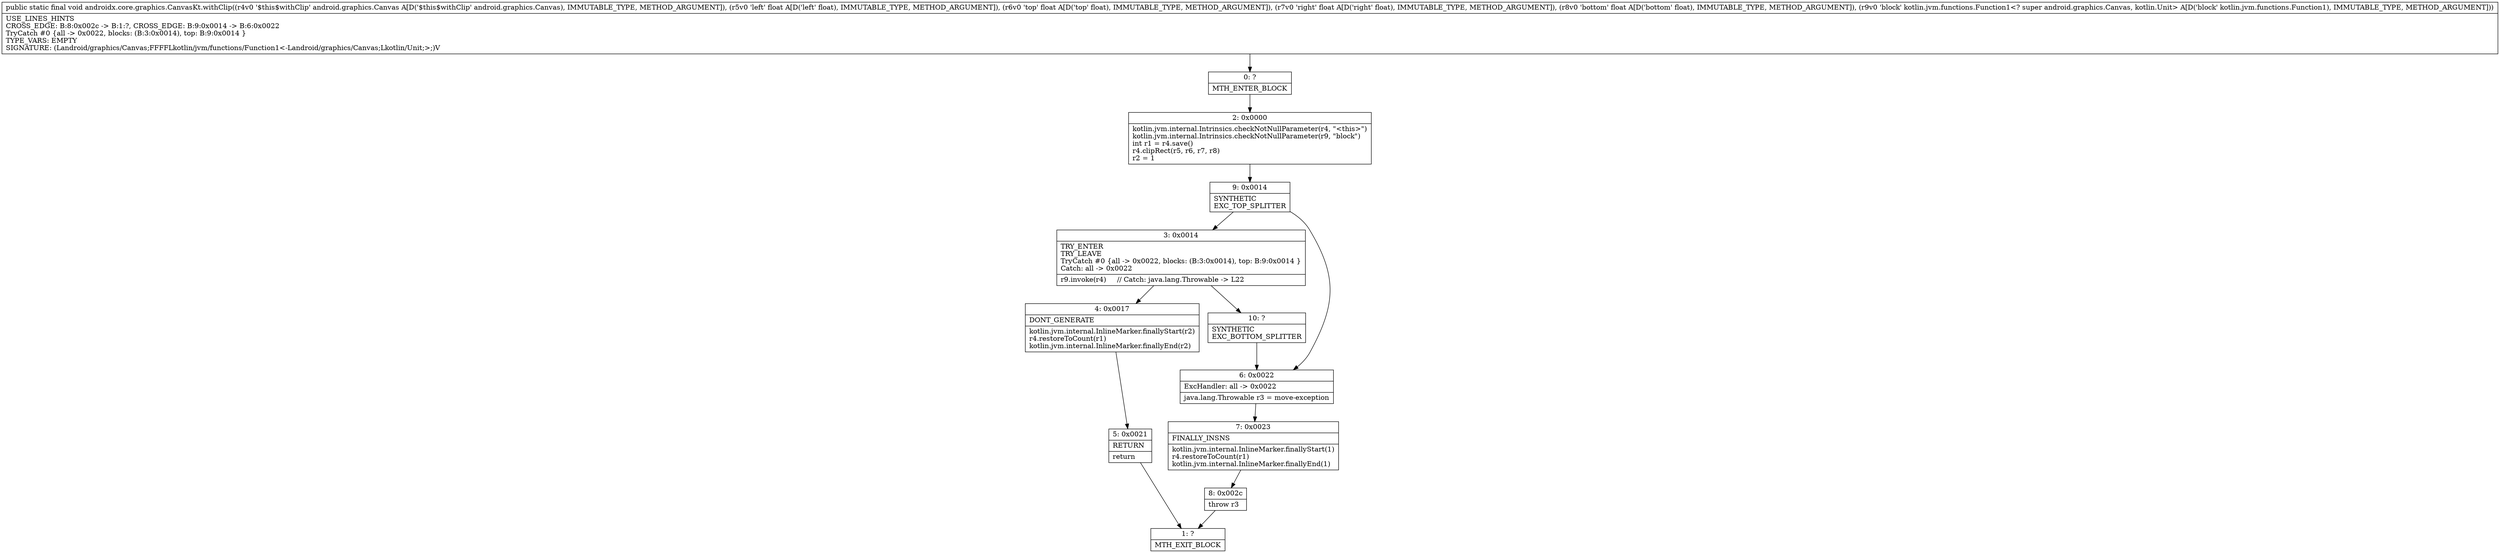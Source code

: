 digraph "CFG forandroidx.core.graphics.CanvasKt.withClip(Landroid\/graphics\/Canvas;FFFFLkotlin\/jvm\/functions\/Function1;)V" {
Node_0 [shape=record,label="{0\:\ ?|MTH_ENTER_BLOCK\l}"];
Node_2 [shape=record,label="{2\:\ 0x0000|kotlin.jvm.internal.Intrinsics.checkNotNullParameter(r4, \"\<this\>\")\lkotlin.jvm.internal.Intrinsics.checkNotNullParameter(r9, \"block\")\lint r1 = r4.save()\lr4.clipRect(r5, r6, r7, r8)\lr2 = 1\l}"];
Node_9 [shape=record,label="{9\:\ 0x0014|SYNTHETIC\lEXC_TOP_SPLITTER\l}"];
Node_3 [shape=record,label="{3\:\ 0x0014|TRY_ENTER\lTRY_LEAVE\lTryCatch #0 \{all \-\> 0x0022, blocks: (B:3:0x0014), top: B:9:0x0014 \}\lCatch: all \-\> 0x0022\l|r9.invoke(r4)     \/\/ Catch: java.lang.Throwable \-\> L22\l}"];
Node_4 [shape=record,label="{4\:\ 0x0017|DONT_GENERATE\l|kotlin.jvm.internal.InlineMarker.finallyStart(r2)\lr4.restoreToCount(r1)\lkotlin.jvm.internal.InlineMarker.finallyEnd(r2)\l}"];
Node_5 [shape=record,label="{5\:\ 0x0021|RETURN\l|return\l}"];
Node_1 [shape=record,label="{1\:\ ?|MTH_EXIT_BLOCK\l}"];
Node_10 [shape=record,label="{10\:\ ?|SYNTHETIC\lEXC_BOTTOM_SPLITTER\l}"];
Node_6 [shape=record,label="{6\:\ 0x0022|ExcHandler: all \-\> 0x0022\l|java.lang.Throwable r3 = move\-exception\l}"];
Node_7 [shape=record,label="{7\:\ 0x0023|FINALLY_INSNS\l|kotlin.jvm.internal.InlineMarker.finallyStart(1)\lr4.restoreToCount(r1)\lkotlin.jvm.internal.InlineMarker.finallyEnd(1)\l}"];
Node_8 [shape=record,label="{8\:\ 0x002c|throw r3\l}"];
MethodNode[shape=record,label="{public static final void androidx.core.graphics.CanvasKt.withClip((r4v0 '$this$withClip' android.graphics.Canvas A[D('$this$withClip' android.graphics.Canvas), IMMUTABLE_TYPE, METHOD_ARGUMENT]), (r5v0 'left' float A[D('left' float), IMMUTABLE_TYPE, METHOD_ARGUMENT]), (r6v0 'top' float A[D('top' float), IMMUTABLE_TYPE, METHOD_ARGUMENT]), (r7v0 'right' float A[D('right' float), IMMUTABLE_TYPE, METHOD_ARGUMENT]), (r8v0 'bottom' float A[D('bottom' float), IMMUTABLE_TYPE, METHOD_ARGUMENT]), (r9v0 'block' kotlin.jvm.functions.Function1\<? super android.graphics.Canvas, kotlin.Unit\> A[D('block' kotlin.jvm.functions.Function1), IMMUTABLE_TYPE, METHOD_ARGUMENT]))  | USE_LINES_HINTS\lCROSS_EDGE: B:8:0x002c \-\> B:1:?, CROSS_EDGE: B:9:0x0014 \-\> B:6:0x0022\lTryCatch #0 \{all \-\> 0x0022, blocks: (B:3:0x0014), top: B:9:0x0014 \}\lTYPE_VARS: EMPTY\lSIGNATURE: (Landroid\/graphics\/Canvas;FFFFLkotlin\/jvm\/functions\/Function1\<\-Landroid\/graphics\/Canvas;Lkotlin\/Unit;\>;)V\l}"];
MethodNode -> Node_0;Node_0 -> Node_2;
Node_2 -> Node_9;
Node_9 -> Node_3;
Node_9 -> Node_6;
Node_3 -> Node_4;
Node_3 -> Node_10;
Node_4 -> Node_5;
Node_5 -> Node_1;
Node_10 -> Node_6;
Node_6 -> Node_7;
Node_7 -> Node_8;
Node_8 -> Node_1;
}

